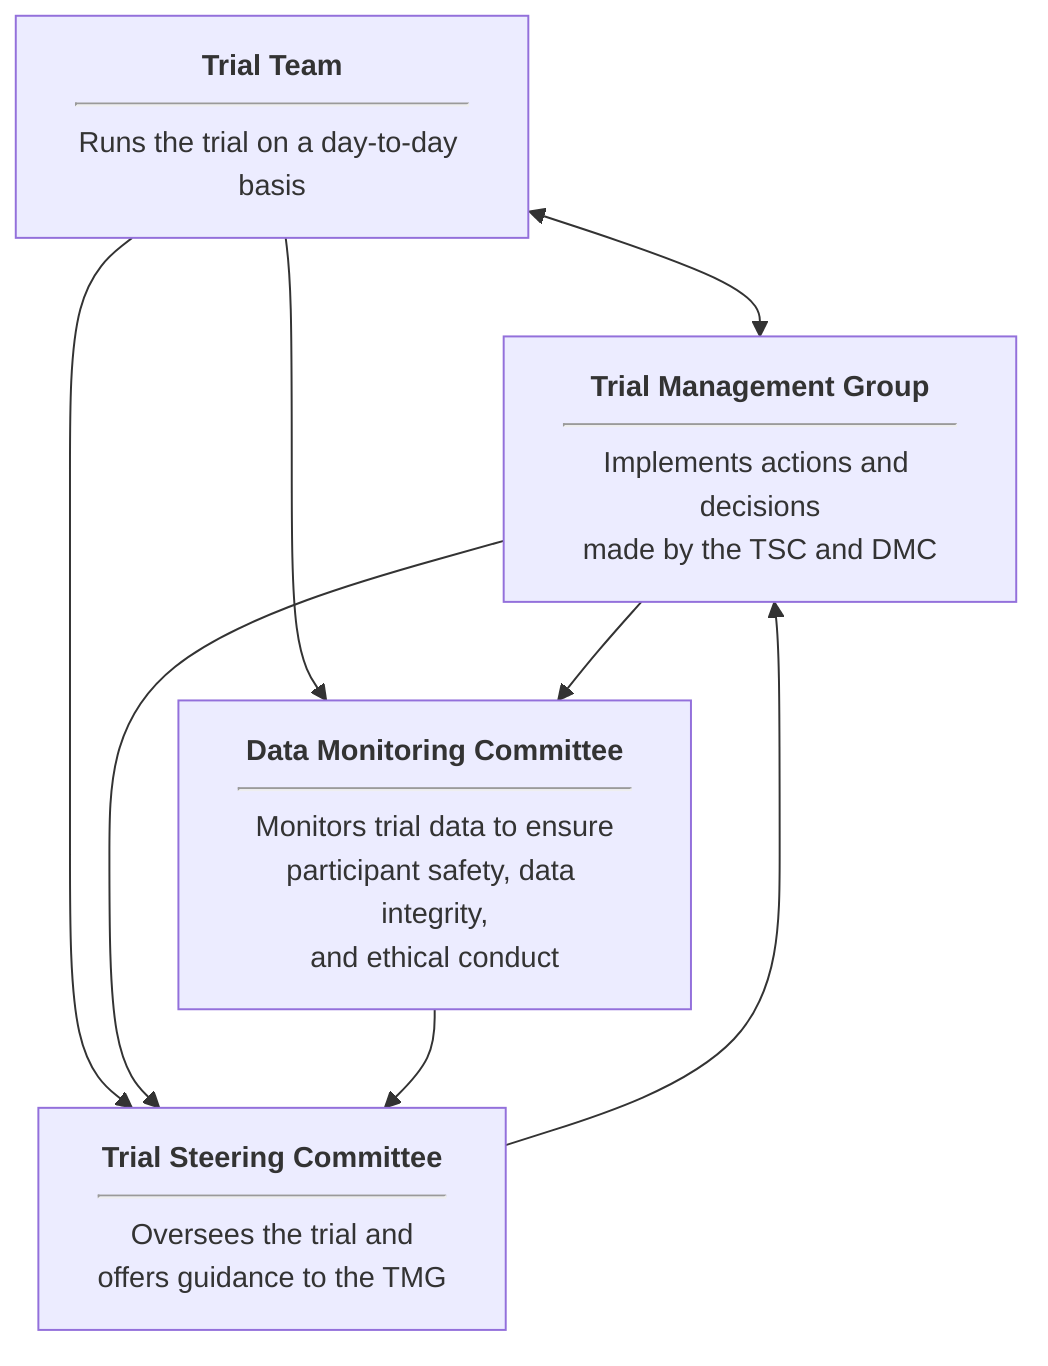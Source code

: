 flowchart
    %%{init:{'flowchart':{'nodeSpacing': 50,'rankSpacing': 50,'curve': 'basis'}, 'themeVariables':{'darkMode': true, 'fontSize': '11pt'}}}%%
    direction TB
    TT[<b>Trial Team</b><hr>Runs the trial on a day-to-day basis]
    TMG[<b>Trial Management Group</b><hr>Implements actions and decisions<br>made by the TSC and DMC]
    TSC[<b>Trial Steering Committee</b><hr>Oversees the trial and<br>offers guidance to the TMG]
    DMC[<b>Data Monitoring Committee</b><hr>Monitors trial data to ensure<br>participant safety, data integrity,<br>and ethical conduct]
    TT <--> TMG
    TT --> DMC
    TT --> TSC
    TMG --> DMC
    TMG --> TSC
    TSC --> TMG
    DMC --> TSC